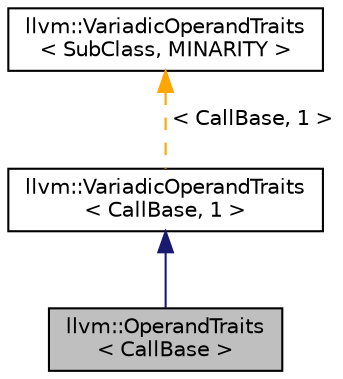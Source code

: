 digraph "llvm::OperandTraits&lt; CallBase &gt;"
{
 // LATEX_PDF_SIZE
  bgcolor="transparent";
  edge [fontname="Helvetica",fontsize="10",labelfontname="Helvetica",labelfontsize="10"];
  node [fontname="Helvetica",fontsize="10",shape="box"];
  Node1 [label="llvm::OperandTraits\l\< CallBase \>",height=0.2,width=0.4,color="black", fillcolor="grey75", style="filled", fontcolor="black",tooltip=" "];
  Node2 -> Node1 [dir="back",color="midnightblue",fontsize="10",style="solid",fontname="Helvetica"];
  Node2 [label="llvm::VariadicOperandTraits\l\< CallBase, 1 \>",height=0.2,width=0.4,color="black",URL="$structllvm_1_1VariadicOperandTraits.html",tooltip=" "];
  Node3 -> Node2 [dir="back",color="orange",fontsize="10",style="dashed",label=" \< CallBase, 1 \>" ,fontname="Helvetica"];
  Node3 [label="llvm::VariadicOperandTraits\l\< SubClass, MINARITY \>",height=0.2,width=0.4,color="black",URL="$structllvm_1_1VariadicOperandTraits.html",tooltip="VariadicOperandTraits - determine the allocation regime of the Use array when it is a prefix to the U..."];
}
